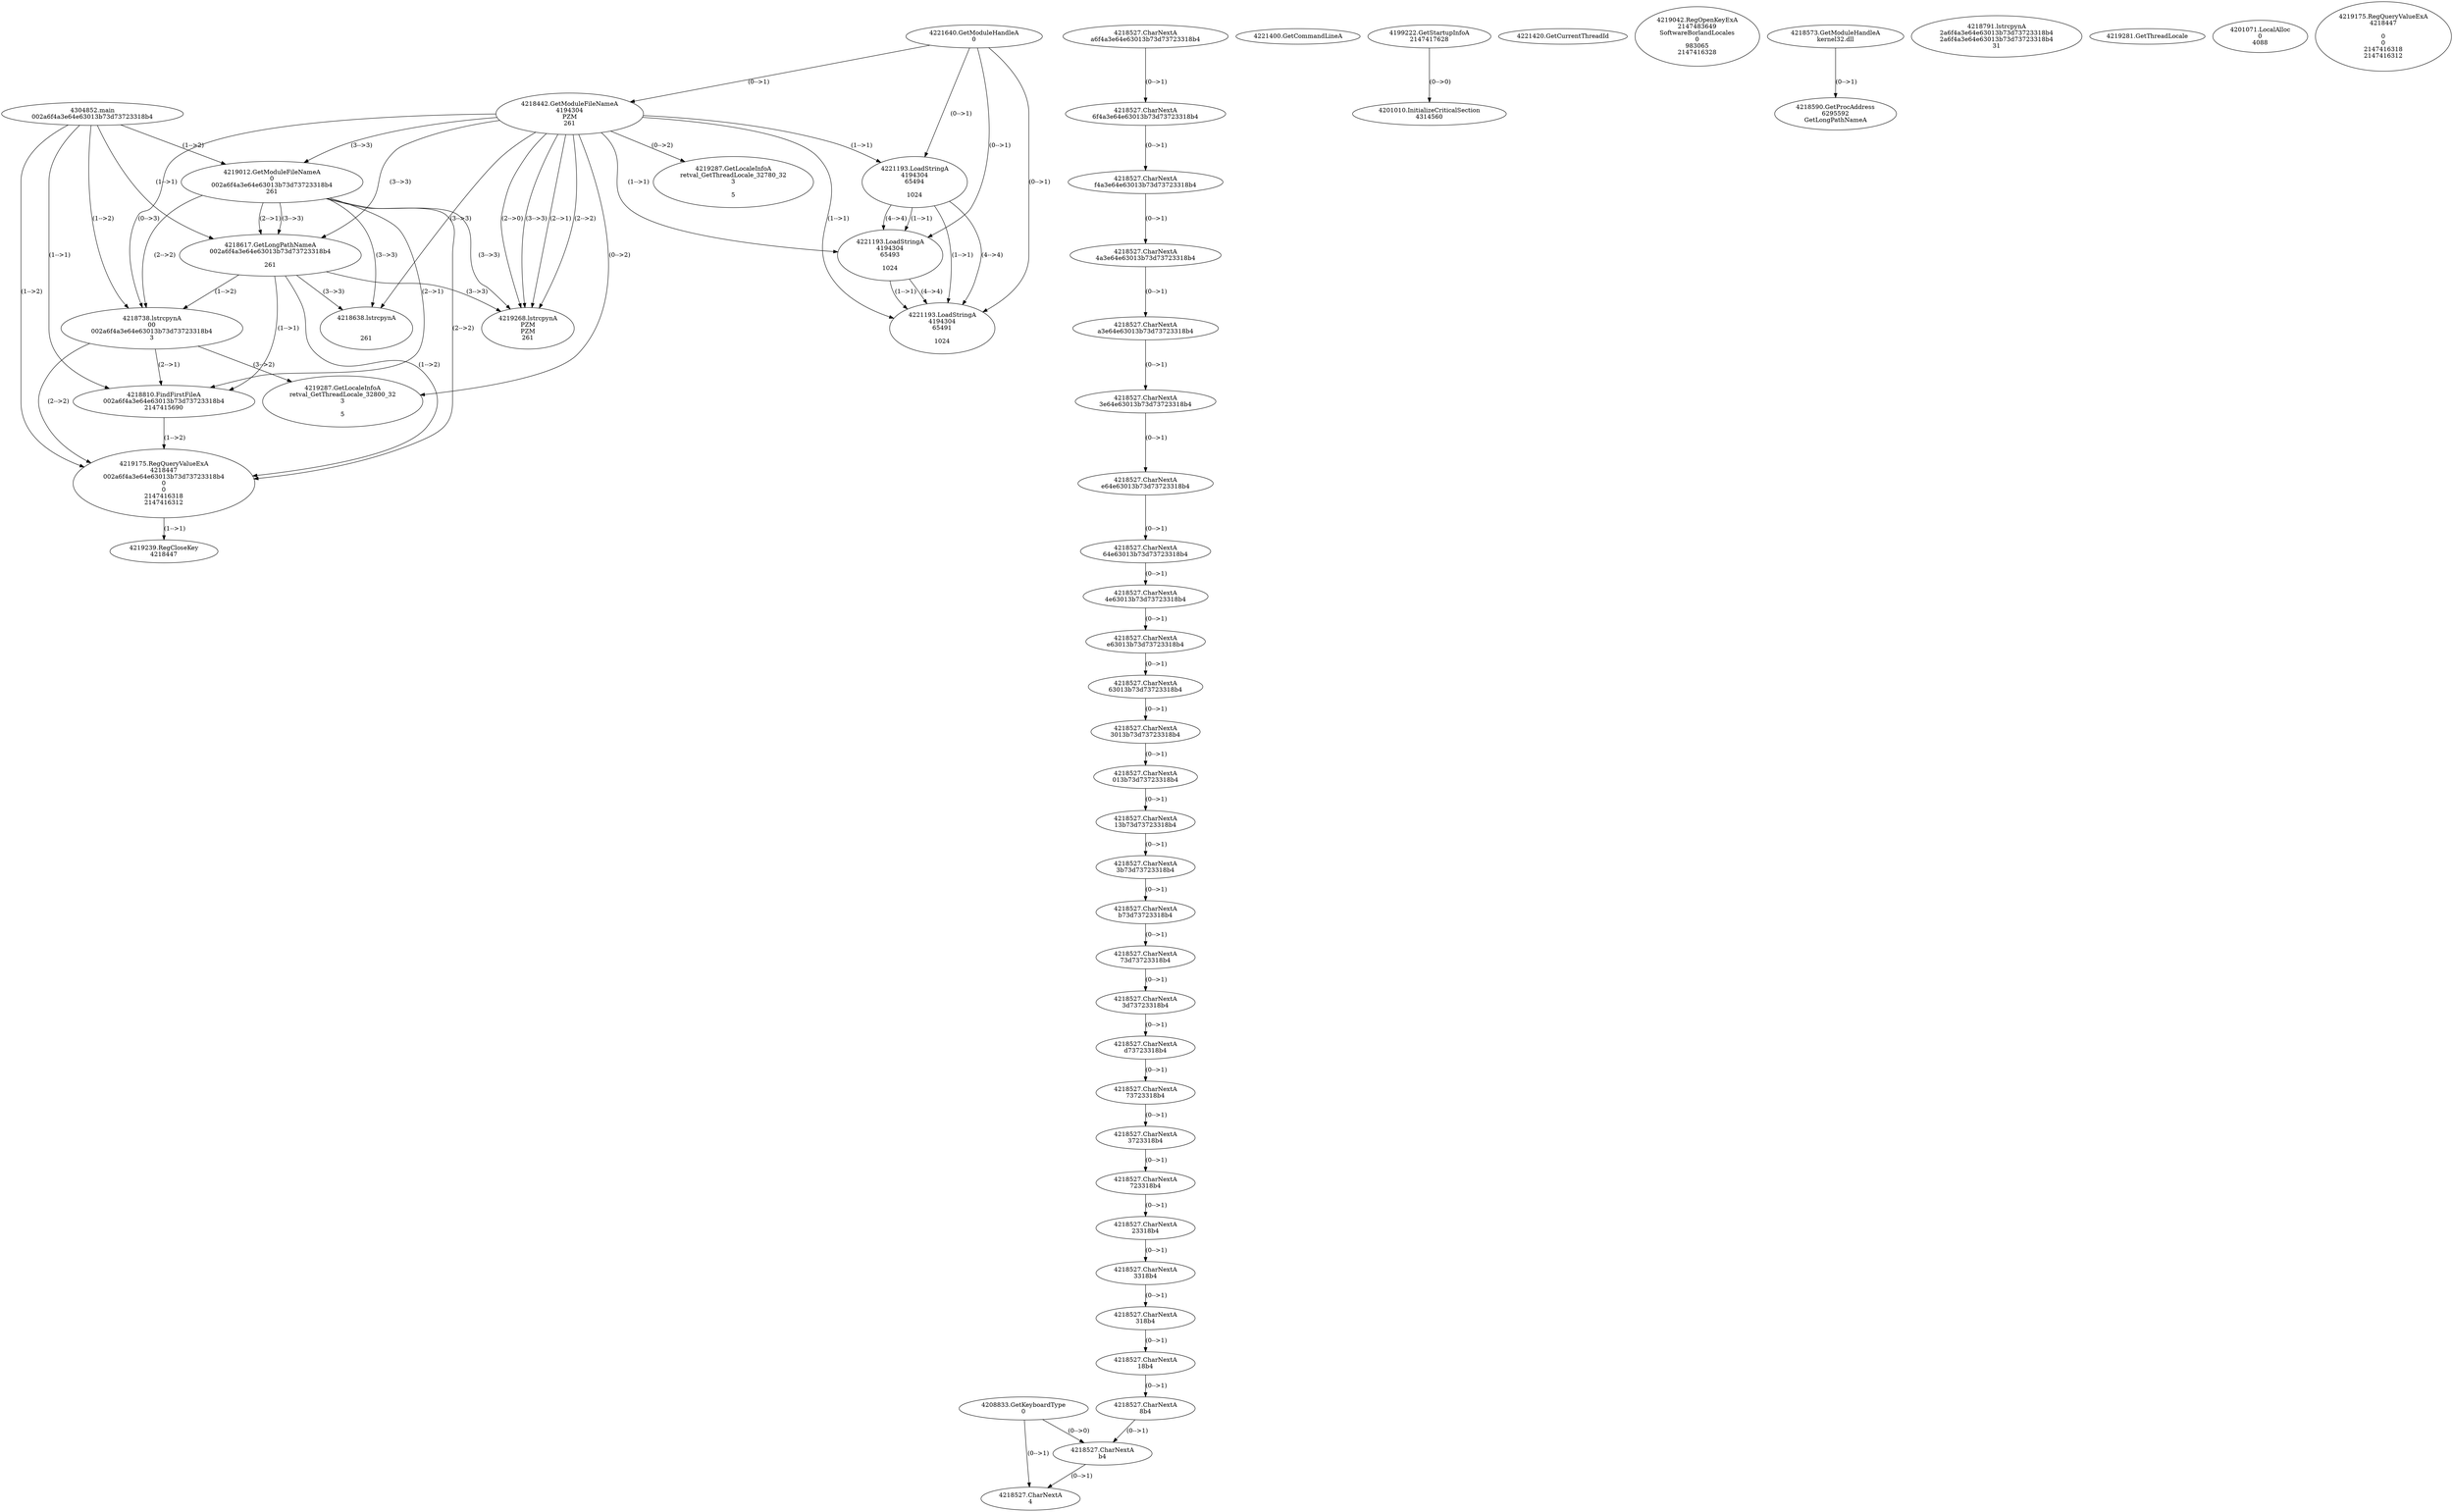 // Global SCDG with merge call
digraph {
	0 [label="4304852.main
002a6f4a3e64e63013b73d73723318b4"]
	1 [label="4221640.GetModuleHandleA
0"]
	2 [label="4208833.GetKeyboardType
0"]
	3 [label="4221400.GetCommandLineA
"]
	4 [label="4199222.GetStartupInfoA
2147417628"]
	5 [label="4221420.GetCurrentThreadId
"]
	6 [label="4218442.GetModuleFileNameA
4194304
PZM
261"]
	1 -> 6 [label="(0-->1)"]
	7 [label="4219012.GetModuleFileNameA
0
002a6f4a3e64e63013b73d73723318b4
261"]
	0 -> 7 [label="(1-->2)"]
	6 -> 7 [label="(3-->3)"]
	8 [label="4219042.RegOpenKeyExA
2147483649
Software\Borland\Locales
0
983065
2147416328"]
	9 [label="4218573.GetModuleHandleA
kernel32.dll"]
	10 [label="4218590.GetProcAddress
6295592
GetLongPathNameA"]
	9 -> 10 [label="(0-->1)"]
	11 [label="4218617.GetLongPathNameA
002a6f4a3e64e63013b73d73723318b4

261"]
	0 -> 11 [label="(1-->1)"]
	7 -> 11 [label="(2-->1)"]
	6 -> 11 [label="(3-->3)"]
	7 -> 11 [label="(3-->3)"]
	12 [label="4218738.lstrcpynA
00
002a6f4a3e64e63013b73d73723318b4
3"]
	0 -> 12 [label="(1-->2)"]
	7 -> 12 [label="(2-->2)"]
	11 -> 12 [label="(1-->2)"]
	6 -> 12 [label="(0-->3)"]
	13 [label="4218527.CharNextA
a6f4a3e64e63013b73d73723318b4"]
	14 [label="4218527.CharNextA
6f4a3e64e63013b73d73723318b4"]
	13 -> 14 [label="(0-->1)"]
	15 [label="4218527.CharNextA
f4a3e64e63013b73d73723318b4"]
	14 -> 15 [label="(0-->1)"]
	16 [label="4218527.CharNextA
4a3e64e63013b73d73723318b4"]
	15 -> 16 [label="(0-->1)"]
	17 [label="4218527.CharNextA
a3e64e63013b73d73723318b4"]
	16 -> 17 [label="(0-->1)"]
	18 [label="4218527.CharNextA
3e64e63013b73d73723318b4"]
	17 -> 18 [label="(0-->1)"]
	19 [label="4218527.CharNextA
e64e63013b73d73723318b4"]
	18 -> 19 [label="(0-->1)"]
	20 [label="4218527.CharNextA
64e63013b73d73723318b4"]
	19 -> 20 [label="(0-->1)"]
	21 [label="4218527.CharNextA
4e63013b73d73723318b4"]
	20 -> 21 [label="(0-->1)"]
	22 [label="4218527.CharNextA
e63013b73d73723318b4"]
	21 -> 22 [label="(0-->1)"]
	23 [label="4218527.CharNextA
63013b73d73723318b4"]
	22 -> 23 [label="(0-->1)"]
	24 [label="4218527.CharNextA
3013b73d73723318b4"]
	23 -> 24 [label="(0-->1)"]
	25 [label="4218527.CharNextA
013b73d73723318b4"]
	24 -> 25 [label="(0-->1)"]
	26 [label="4218527.CharNextA
13b73d73723318b4"]
	25 -> 26 [label="(0-->1)"]
	27 [label="4218527.CharNextA
3b73d73723318b4"]
	26 -> 27 [label="(0-->1)"]
	28 [label="4218527.CharNextA
b73d73723318b4"]
	27 -> 28 [label="(0-->1)"]
	29 [label="4218527.CharNextA
73d73723318b4"]
	28 -> 29 [label="(0-->1)"]
	30 [label="4218527.CharNextA
3d73723318b4"]
	29 -> 30 [label="(0-->1)"]
	31 [label="4218527.CharNextA
d73723318b4"]
	30 -> 31 [label="(0-->1)"]
	32 [label="4218527.CharNextA
73723318b4"]
	31 -> 32 [label="(0-->1)"]
	33 [label="4218527.CharNextA
3723318b4"]
	32 -> 33 [label="(0-->1)"]
	34 [label="4218527.CharNextA
723318b4"]
	33 -> 34 [label="(0-->1)"]
	35 [label="4218527.CharNextA
23318b4"]
	34 -> 35 [label="(0-->1)"]
	36 [label="4218527.CharNextA
3318b4"]
	35 -> 36 [label="(0-->1)"]
	37 [label="4218527.CharNextA
318b4"]
	36 -> 37 [label="(0-->1)"]
	38 [label="4218527.CharNextA
18b4"]
	37 -> 38 [label="(0-->1)"]
	39 [label="4218527.CharNextA
8b4"]
	38 -> 39 [label="(0-->1)"]
	40 [label="4218527.CharNextA
b4"]
	39 -> 40 [label="(0-->1)"]
	2 -> 40 [label="(0-->0)"]
	41 [label="4218527.CharNextA
4"]
	2 -> 41 [label="(0-->1)"]
	40 -> 41 [label="(0-->1)"]
	42 [label="4218791.lstrcpynA
2a6f4a3e64e63013b73d73723318b4
2a6f4a3e64e63013b73d73723318b4
31"]
	43 [label="4218810.FindFirstFileA
002a6f4a3e64e63013b73d73723318b4
2147415690"]
	0 -> 43 [label="(1-->1)"]
	7 -> 43 [label="(2-->1)"]
	11 -> 43 [label="(1-->1)"]
	12 -> 43 [label="(2-->1)"]
	44 [label="4219175.RegQueryValueExA
4218447
002a6f4a3e64e63013b73d73723318b4
0
0
2147416318
2147416312"]
	0 -> 44 [label="(1-->2)"]
	7 -> 44 [label="(2-->2)"]
	11 -> 44 [label="(1-->2)"]
	12 -> 44 [label="(2-->2)"]
	43 -> 44 [label="(1-->2)"]
	45 [label="4219239.RegCloseKey
4218447"]
	44 -> 45 [label="(1-->1)"]
	46 [label="4219268.lstrcpynA
PZM
PZM
261"]
	6 -> 46 [label="(2-->1)"]
	6 -> 46 [label="(2-->2)"]
	6 -> 46 [label="(3-->3)"]
	7 -> 46 [label="(3-->3)"]
	11 -> 46 [label="(3-->3)"]
	6 -> 46 [label="(2-->0)"]
	47 [label="4219281.GetThreadLocale
"]
	48 [label="4219287.GetLocaleInfoA
retval_GetThreadLocale_32800_32
3

5"]
	6 -> 48 [label="(0-->2)"]
	12 -> 48 [label="(3-->2)"]
	49 [label="4221193.LoadStringA
4194304
65494

1024"]
	1 -> 49 [label="(0-->1)"]
	6 -> 49 [label="(1-->1)"]
	50 [label="4221193.LoadStringA
4194304
65493

1024"]
	1 -> 50 [label="(0-->1)"]
	6 -> 50 [label="(1-->1)"]
	49 -> 50 [label="(1-->1)"]
	49 -> 50 [label="(4-->4)"]
	51 [label="4221193.LoadStringA
4194304
65491

1024"]
	1 -> 51 [label="(0-->1)"]
	6 -> 51 [label="(1-->1)"]
	49 -> 51 [label="(1-->1)"]
	50 -> 51 [label="(1-->1)"]
	49 -> 51 [label="(4-->4)"]
	50 -> 51 [label="(4-->4)"]
	52 [label="4201010.InitializeCriticalSection
4314560"]
	4 -> 52 [label="(0-->0)"]
	53 [label="4201071.LocalAlloc
0
4088"]
	54 [label="4218638.lstrcpynA


261"]
	6 -> 54 [label="(3-->3)"]
	7 -> 54 [label="(3-->3)"]
	11 -> 54 [label="(3-->3)"]
	55 [label="4219175.RegQueryValueExA
4218447

0
0
2147416318
2147416312"]
	56 [label="4219287.GetLocaleInfoA
retval_GetThreadLocale_32780_32
3

5"]
	6 -> 56 [label="(0-->2)"]
}
